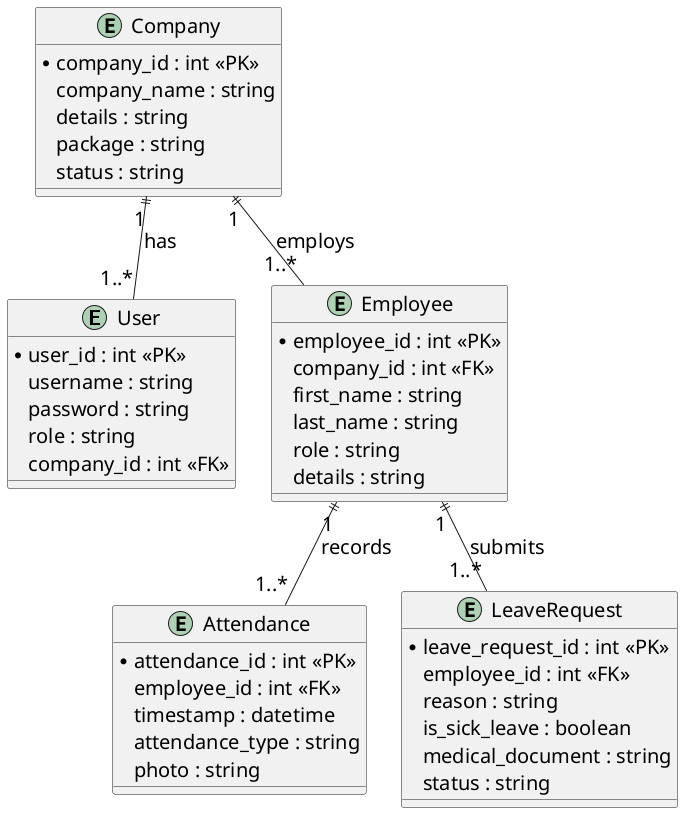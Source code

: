 @startuml
' Increase font sizes for overall diagram elements
skinparam defaultFontSize 20
skinparam entityFontSize 20
skinparam attributeFontSize 18

entity "User" as U {
  * user_id : int <<PK>>
  username : string
  password : string
  role : string
  company_id : int <<FK>>
}

entity "Company" as C {
  * company_id : int <<PK>>
  company_name : string
  details : string
  package : string
  status : string
}

entity "Employee" as E {
  * employee_id : int <<PK>>
  company_id : int <<FK>>
  first_name : string
  last_name : string
  role : string
  details : string
}

entity "Attendance" as A {
  * attendance_id : int <<PK>>
  employee_id : int <<FK>>
  timestamp : datetime
  attendance_type : string
  photo : string
}

entity "LeaveRequest" as L {
  * leave_request_id : int <<PK>>
  employee_id : int <<FK>>
  reason : string
  is_sick_leave : boolean
  medical_document : string
  status : string
}

' Define relationships with explicit cardinality notation.
C "1" ||-- "1..*" U : has
C "1" ||-- "1..*" E : employs
E "1" ||-- "1..*" A : records
E "1" ||-- "1..*" L : submits

@enduml
